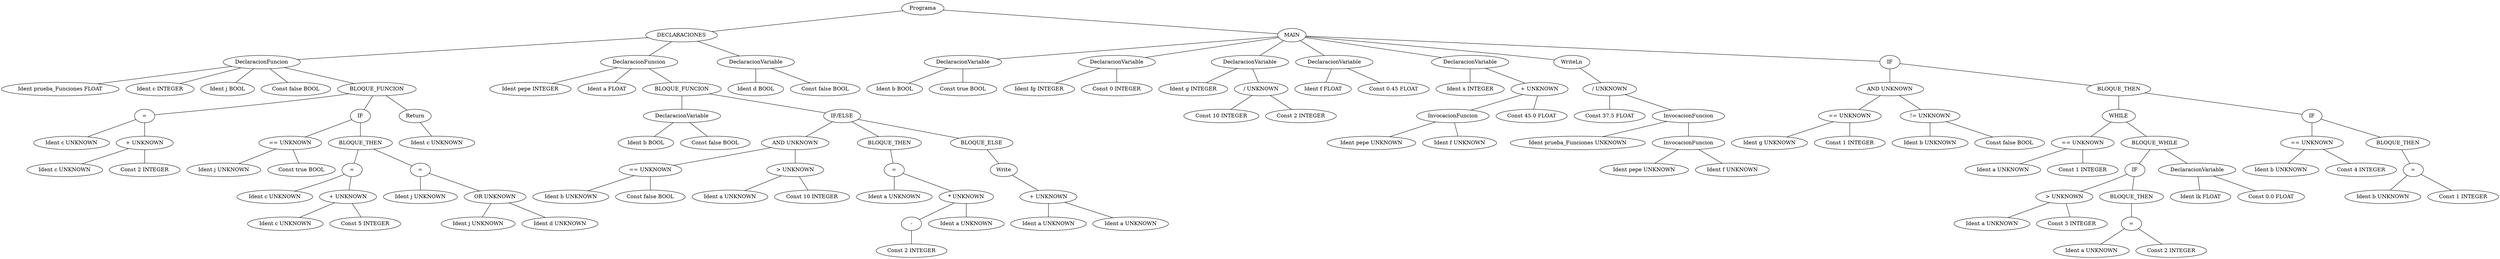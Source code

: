 graph G {1 [label="Programa"]
2 [label="DECLARACIONES"]
1 -- 2
3 [label="DeclaracionFuncion"]
2 -- 3
4 [label="Ident prueba_Funciones FLOAT"]
3 -- 4
28 [label="Ident c INTEGER"]
3 -- 28
29 [label="Ident j BOOL"]
3 -- 29
30 [label="Const false BOOL"]
3 -- 30
5 [label="BLOQUE_FUNCION"]
3 -- 5
6 [label="="]
5 -- 6
7 [label="Ident c UNKNOWN"]
6 -- 7
8 [label="+ UNKNOWN"]
6 -- 8
9 [label="Ident c UNKNOWN"]
8 -- 9
10 [label="Const 2 INTEGER"]
8 -- 10
11 [label="IF"]
5 -- 11
12 [label="== UNKNOWN"]
11 -- 12
13 [label="Ident j UNKNOWN"]
12 -- 13
14 [label="Const true BOOL"]
12 -- 14
15 [label="BLOQUE_THEN"]
11 -- 15
16 [label="="]
15 -- 16
17 [label="Ident c UNKNOWN"]
16 -- 17
18 [label="+ UNKNOWN"]
16 -- 18
19 [label="Ident c UNKNOWN"]
18 -- 19
20 [label="Const 5 INTEGER"]
18 -- 20
21 [label="="]
15 -- 21
22 [label="Ident j UNKNOWN"]
21 -- 22
23 [label="OR UNKNOWN"]
21 -- 23
24 [label="Ident j UNKNOWN"]
23 -- 24
25 [label="Ident d UNKNOWN"]
23 -- 25
26 [label="Return"]
5 -- 26
27 [label="Ident c UNKNOWN"]
26 -- 27
31 [label="DeclaracionFuncion"]
2 -- 31
32 [label="Ident pepe INTEGER"]
31 -- 32
57 [label="Ident a FLOAT"]
31 -- 57
33 [label="BLOQUE_FUNCION"]
31 -- 33
34 [label="DeclaracionVariable"]
33 -- 34
35 [label="Ident b BOOL"]
34 -- 35
36 [label="Const false BOOL"]
34 -- 36
37 [label="IF/ELSE"]
33 -- 37
38 [label="AND UNKNOWN"]
37 -- 38
39 [label="== UNKNOWN"]
38 -- 39
40 [label="Ident b UNKNOWN"]
39 -- 40
41 [label="Const false BOOL"]
39 -- 41
42 [label="> UNKNOWN"]
38 -- 42
43 [label="Ident a UNKNOWN"]
42 -- 43
44 [label="Const 10 INTEGER"]
42 -- 44
45 [label="BLOQUE_THEN"]
37 -- 45
46 [label="="]
45 -- 46
47 [label="Ident a UNKNOWN"]
46 -- 47
48 [label="* UNKNOWN"]
46 -- 48
49 [label="-"]
48 -- 49
50 [label="Const 2 INTEGER"]
49 -- 50
51 [label="Ident a UNKNOWN"]
48 -- 51
52 [label="BLOQUE_ELSE"]
37 -- 52
53 [label="Write"]
52 -- 53
54 [label="+ UNKNOWN"]
53 -- 54
55 [label="Ident a UNKNOWN"]
54 -- 55
56 [label="Ident a UNKNOWN"]
54 -- 56
58 [label="DeclaracionVariable"]
2 -- 58
59 [label="Ident d BOOL"]
58 -- 59
60 [label="Const false BOOL"]
58 -- 60
61 [label="MAIN"]
1 -- 61
62 [label="DeclaracionVariable"]
61 -- 62
63 [label="Ident b BOOL"]
62 -- 63
64 [label="Const true BOOL"]
62 -- 64
65 [label="DeclaracionVariable"]
61 -- 65
66 [label="Ident fg INTEGER"]
65 -- 66
67 [label="Const 0 INTEGER"]
65 -- 67
68 [label="DeclaracionVariable"]
61 -- 68
69 [label="Ident g INTEGER"]
68 -- 69
70 [label="/ UNKNOWN"]
68 -- 70
71 [label="Const 10 INTEGER"]
70 -- 71
72 [label="Const 2 INTEGER"]
70 -- 72
73 [label="DeclaracionVariable"]
61 -- 73
74 [label="Ident f FLOAT"]
73 -- 74
75 [label="Const 0.45 FLOAT"]
73 -- 75
76 [label="DeclaracionVariable"]
61 -- 76
77 [label="Ident x INTEGER"]
76 -- 77
78 [label="+ UNKNOWN"]
76 -- 78
79 [label="InvocacionFuncion"]
78 -- 79
80 [label="Ident pepe UNKNOWN"]
79 -- 80
81 [label="Ident f UNKNOWN"]
79 -- 81
82 [label="Const 45.0 FLOAT"]
78 -- 82
83 [label="WriteLn"]
61 -- 83
84 [label="/ UNKNOWN"]
83 -- 84
85 [label="Const 37.5 FLOAT"]
84 -- 85
86 [label="InvocacionFuncion"]
84 -- 86
87 [label="Ident prueba_Funciones UNKNOWN"]
86 -- 87
88 [label="InvocacionFuncion"]
86 -- 88
89 [label="Ident pepe UNKNOWN"]
88 -- 89
90 [label="Ident f UNKNOWN"]
88 -- 90
91 [label="IF"]
61 -- 91
92 [label="AND UNKNOWN"]
91 -- 92
93 [label="== UNKNOWN"]
92 -- 93
94 [label="Ident g UNKNOWN"]
93 -- 94
95 [label="Const 1 INTEGER"]
93 -- 95
96 [label="!= UNKNOWN"]
92 -- 96
97 [label="Ident b UNKNOWN"]
96 -- 97
98 [label="Const false BOOL"]
96 -- 98
99 [label="BLOQUE_THEN"]
91 -- 99
100 [label="WHILE"]
99 -- 100
101 [label="== UNKNOWN"]
100 -- 101
102 [label="Ident a UNKNOWN"]
101 -- 102
103 [label="Const 1 INTEGER"]
101 -- 103
104 [label="BLOQUE_WHILE"]
100 -- 104
105 [label="IF"]
104 -- 105
106 [label="> UNKNOWN"]
105 -- 106
107 [label="Ident a UNKNOWN"]
106 -- 107
108 [label="Const 3 INTEGER"]
106 -- 108
109 [label="BLOQUE_THEN"]
105 -- 109
110 [label="="]
109 -- 110
111 [label="Ident a UNKNOWN"]
110 -- 111
112 [label="Const 2 INTEGER"]
110 -- 112
113 [label="DeclaracionVariable"]
104 -- 113
114 [label="Ident lk FLOAT"]
113 -- 114
115 [label="Const 0.0 FLOAT"]
113 -- 115
116 [label="IF"]
99 -- 116
117 [label="== UNKNOWN"]
116 -- 117
118 [label="Ident b UNKNOWN"]
117 -- 118
119 [label="Const 4 INTEGER"]
117 -- 119
120 [label="BLOQUE_THEN"]
116 -- 120
121 [label="="]
120 -- 121
122 [label="Ident b UNKNOWN"]
121 -- 122
123 [label="Const 1 INTEGER"]
121 -- 123
}
